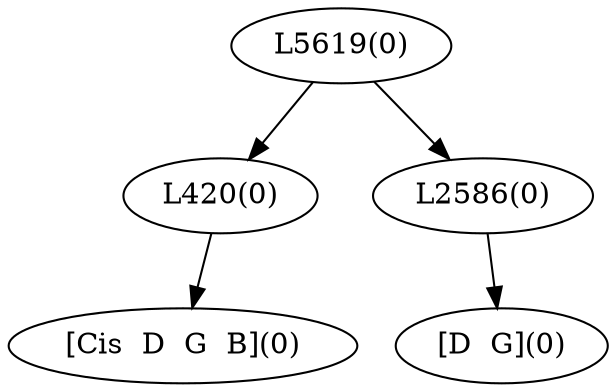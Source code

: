 digraph sample{
"L420(0)"->"[Cis  D  G  B](0)"
"L2586(0)"->"[D  G](0)"
"L5619(0)"->"L420(0)"
"L5619(0)"->"L2586(0)"
{rank = min; "L5619(0)"}
{rank = same; "L420(0)"; "L2586(0)";}
{rank = max; "[Cis  D  G  B](0)"; "[D  G](0)";}
}